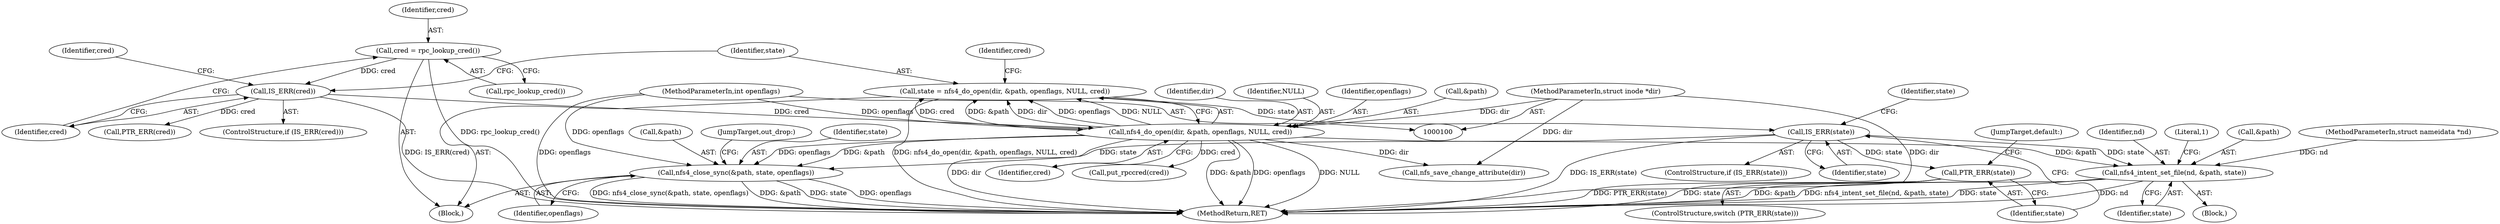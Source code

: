 digraph "1_linux_dc0b027dfadfcb8a5504f7d8052754bf8d501ab9_16@API" {
"1000118" [label="(Call,state = nfs4_do_open(dir, &path, openflags, NULL, cred))"];
"1000120" [label="(Call,nfs4_do_open(dir, &path, openflags, NULL, cred))"];
"1000101" [label="(MethodParameterIn,struct inode *dir)"];
"1000103" [label="(MethodParameterIn,int openflags)"];
"1000113" [label="(Call,IS_ERR(cred))"];
"1000109" [label="(Call,cred = rpc_lookup_cred())"];
"1000130" [label="(Call,IS_ERR(state))"];
"1000134" [label="(Call,PTR_ERR(state))"];
"1000165" [label="(Call,nfs4_intent_set_file(nd, &path, state))"];
"1000172" [label="(Call,nfs4_close_sync(&path, state, openflags))"];
"1000109" [label="(Call,cred = rpc_lookup_cred())"];
"1000122" [label="(Call,&path)"];
"1000150" [label="(JumpTarget,default:)"];
"1000117" [label="(Identifier,cred)"];
"1000155" [label="(Identifier,state)"];
"1000175" [label="(Identifier,state)"];
"1000116" [label="(Call,PTR_ERR(cred))"];
"1000118" [label="(Call,state = nfs4_do_open(dir, &path, openflags, NULL, cred))"];
"1000105" [label="(Block,)"];
"1000176" [label="(Identifier,openflags)"];
"1000128" [label="(Identifier,cred)"];
"1000119" [label="(Identifier,state)"];
"1000160" [label="(Block,)"];
"1000169" [label="(Identifier,state)"];
"1000133" [label="(ControlStructure,switch (PTR_ERR(state)))"];
"1000166" [label="(Identifier,nd)"];
"1000121" [label="(Identifier,dir)"];
"1000177" [label="(JumpTarget,out_drop:)"];
"1000110" [label="(Identifier,cred)"];
"1000120" [label="(Call,nfs4_do_open(dir, &path, openflags, NULL, cred))"];
"1000131" [label="(Identifier,state)"];
"1000134" [label="(Call,PTR_ERR(state))"];
"1000130" [label="(Call,IS_ERR(state))"];
"1000103" [label="(MethodParameterIn,int openflags)"];
"1000111" [label="(Call,rpc_lookup_cred())"];
"1000135" [label="(Identifier,state)"];
"1000112" [label="(ControlStructure,if (IS_ERR(cred)))"];
"1000114" [label="(Identifier,cred)"];
"1000165" [label="(Call,nfs4_intent_set_file(nd, &path, state))"];
"1000171" [label="(Literal,1)"];
"1000125" [label="(Identifier,NULL)"];
"1000182" [label="(MethodReturn,RET)"];
"1000173" [label="(Call,&path)"];
"1000167" [label="(Call,&path)"];
"1000104" [label="(MethodParameterIn,struct nameidata *nd)"];
"1000101" [label="(MethodParameterIn,struct inode *dir)"];
"1000126" [label="(Identifier,cred)"];
"1000113" [label="(Call,IS_ERR(cred))"];
"1000124" [label="(Identifier,openflags)"];
"1000127" [label="(Call,put_rpccred(cred))"];
"1000129" [label="(ControlStructure,if (IS_ERR(state)))"];
"1000163" [label="(Call,nfs_save_change_attribute(dir))"];
"1000172" [label="(Call,nfs4_close_sync(&path, state, openflags))"];
"1000118" -> "1000105"  [label="AST: "];
"1000118" -> "1000120"  [label="CFG: "];
"1000119" -> "1000118"  [label="AST: "];
"1000120" -> "1000118"  [label="AST: "];
"1000128" -> "1000118"  [label="CFG: "];
"1000118" -> "1000182"  [label="DDG: nfs4_do_open(dir, &path, openflags, NULL, cred)"];
"1000120" -> "1000118"  [label="DDG: cred"];
"1000120" -> "1000118"  [label="DDG: dir"];
"1000120" -> "1000118"  [label="DDG: &path"];
"1000120" -> "1000118"  [label="DDG: openflags"];
"1000120" -> "1000118"  [label="DDG: NULL"];
"1000118" -> "1000130"  [label="DDG: state"];
"1000120" -> "1000126"  [label="CFG: "];
"1000121" -> "1000120"  [label="AST: "];
"1000122" -> "1000120"  [label="AST: "];
"1000124" -> "1000120"  [label="AST: "];
"1000125" -> "1000120"  [label="AST: "];
"1000126" -> "1000120"  [label="AST: "];
"1000120" -> "1000182"  [label="DDG: NULL"];
"1000120" -> "1000182"  [label="DDG: dir"];
"1000120" -> "1000182"  [label="DDG: &path"];
"1000120" -> "1000182"  [label="DDG: openflags"];
"1000101" -> "1000120"  [label="DDG: dir"];
"1000103" -> "1000120"  [label="DDG: openflags"];
"1000113" -> "1000120"  [label="DDG: cred"];
"1000120" -> "1000127"  [label="DDG: cred"];
"1000120" -> "1000163"  [label="DDG: dir"];
"1000120" -> "1000165"  [label="DDG: &path"];
"1000120" -> "1000172"  [label="DDG: &path"];
"1000120" -> "1000172"  [label="DDG: openflags"];
"1000101" -> "1000100"  [label="AST: "];
"1000101" -> "1000182"  [label="DDG: dir"];
"1000101" -> "1000163"  [label="DDG: dir"];
"1000103" -> "1000100"  [label="AST: "];
"1000103" -> "1000182"  [label="DDG: openflags"];
"1000103" -> "1000172"  [label="DDG: openflags"];
"1000113" -> "1000112"  [label="AST: "];
"1000113" -> "1000114"  [label="CFG: "];
"1000114" -> "1000113"  [label="AST: "];
"1000117" -> "1000113"  [label="CFG: "];
"1000119" -> "1000113"  [label="CFG: "];
"1000113" -> "1000182"  [label="DDG: IS_ERR(cred)"];
"1000109" -> "1000113"  [label="DDG: cred"];
"1000113" -> "1000116"  [label="DDG: cred"];
"1000109" -> "1000105"  [label="AST: "];
"1000109" -> "1000111"  [label="CFG: "];
"1000110" -> "1000109"  [label="AST: "];
"1000111" -> "1000109"  [label="AST: "];
"1000114" -> "1000109"  [label="CFG: "];
"1000109" -> "1000182"  [label="DDG: rpc_lookup_cred()"];
"1000130" -> "1000129"  [label="AST: "];
"1000130" -> "1000131"  [label="CFG: "];
"1000131" -> "1000130"  [label="AST: "];
"1000135" -> "1000130"  [label="CFG: "];
"1000155" -> "1000130"  [label="CFG: "];
"1000130" -> "1000182"  [label="DDG: IS_ERR(state)"];
"1000130" -> "1000134"  [label="DDG: state"];
"1000130" -> "1000165"  [label="DDG: state"];
"1000130" -> "1000172"  [label="DDG: state"];
"1000134" -> "1000133"  [label="AST: "];
"1000134" -> "1000135"  [label="CFG: "];
"1000135" -> "1000134"  [label="AST: "];
"1000150" -> "1000134"  [label="CFG: "];
"1000134" -> "1000182"  [label="DDG: PTR_ERR(state)"];
"1000134" -> "1000182"  [label="DDG: state"];
"1000165" -> "1000160"  [label="AST: "];
"1000165" -> "1000169"  [label="CFG: "];
"1000166" -> "1000165"  [label="AST: "];
"1000167" -> "1000165"  [label="AST: "];
"1000169" -> "1000165"  [label="AST: "];
"1000171" -> "1000165"  [label="CFG: "];
"1000165" -> "1000182"  [label="DDG: state"];
"1000165" -> "1000182"  [label="DDG: nd"];
"1000165" -> "1000182"  [label="DDG: &path"];
"1000165" -> "1000182"  [label="DDG: nfs4_intent_set_file(nd, &path, state)"];
"1000104" -> "1000165"  [label="DDG: nd"];
"1000172" -> "1000105"  [label="AST: "];
"1000172" -> "1000176"  [label="CFG: "];
"1000173" -> "1000172"  [label="AST: "];
"1000175" -> "1000172"  [label="AST: "];
"1000176" -> "1000172"  [label="AST: "];
"1000177" -> "1000172"  [label="CFG: "];
"1000172" -> "1000182"  [label="DDG: openflags"];
"1000172" -> "1000182"  [label="DDG: nfs4_close_sync(&path, state, openflags)"];
"1000172" -> "1000182"  [label="DDG: &path"];
"1000172" -> "1000182"  [label="DDG: state"];
}
